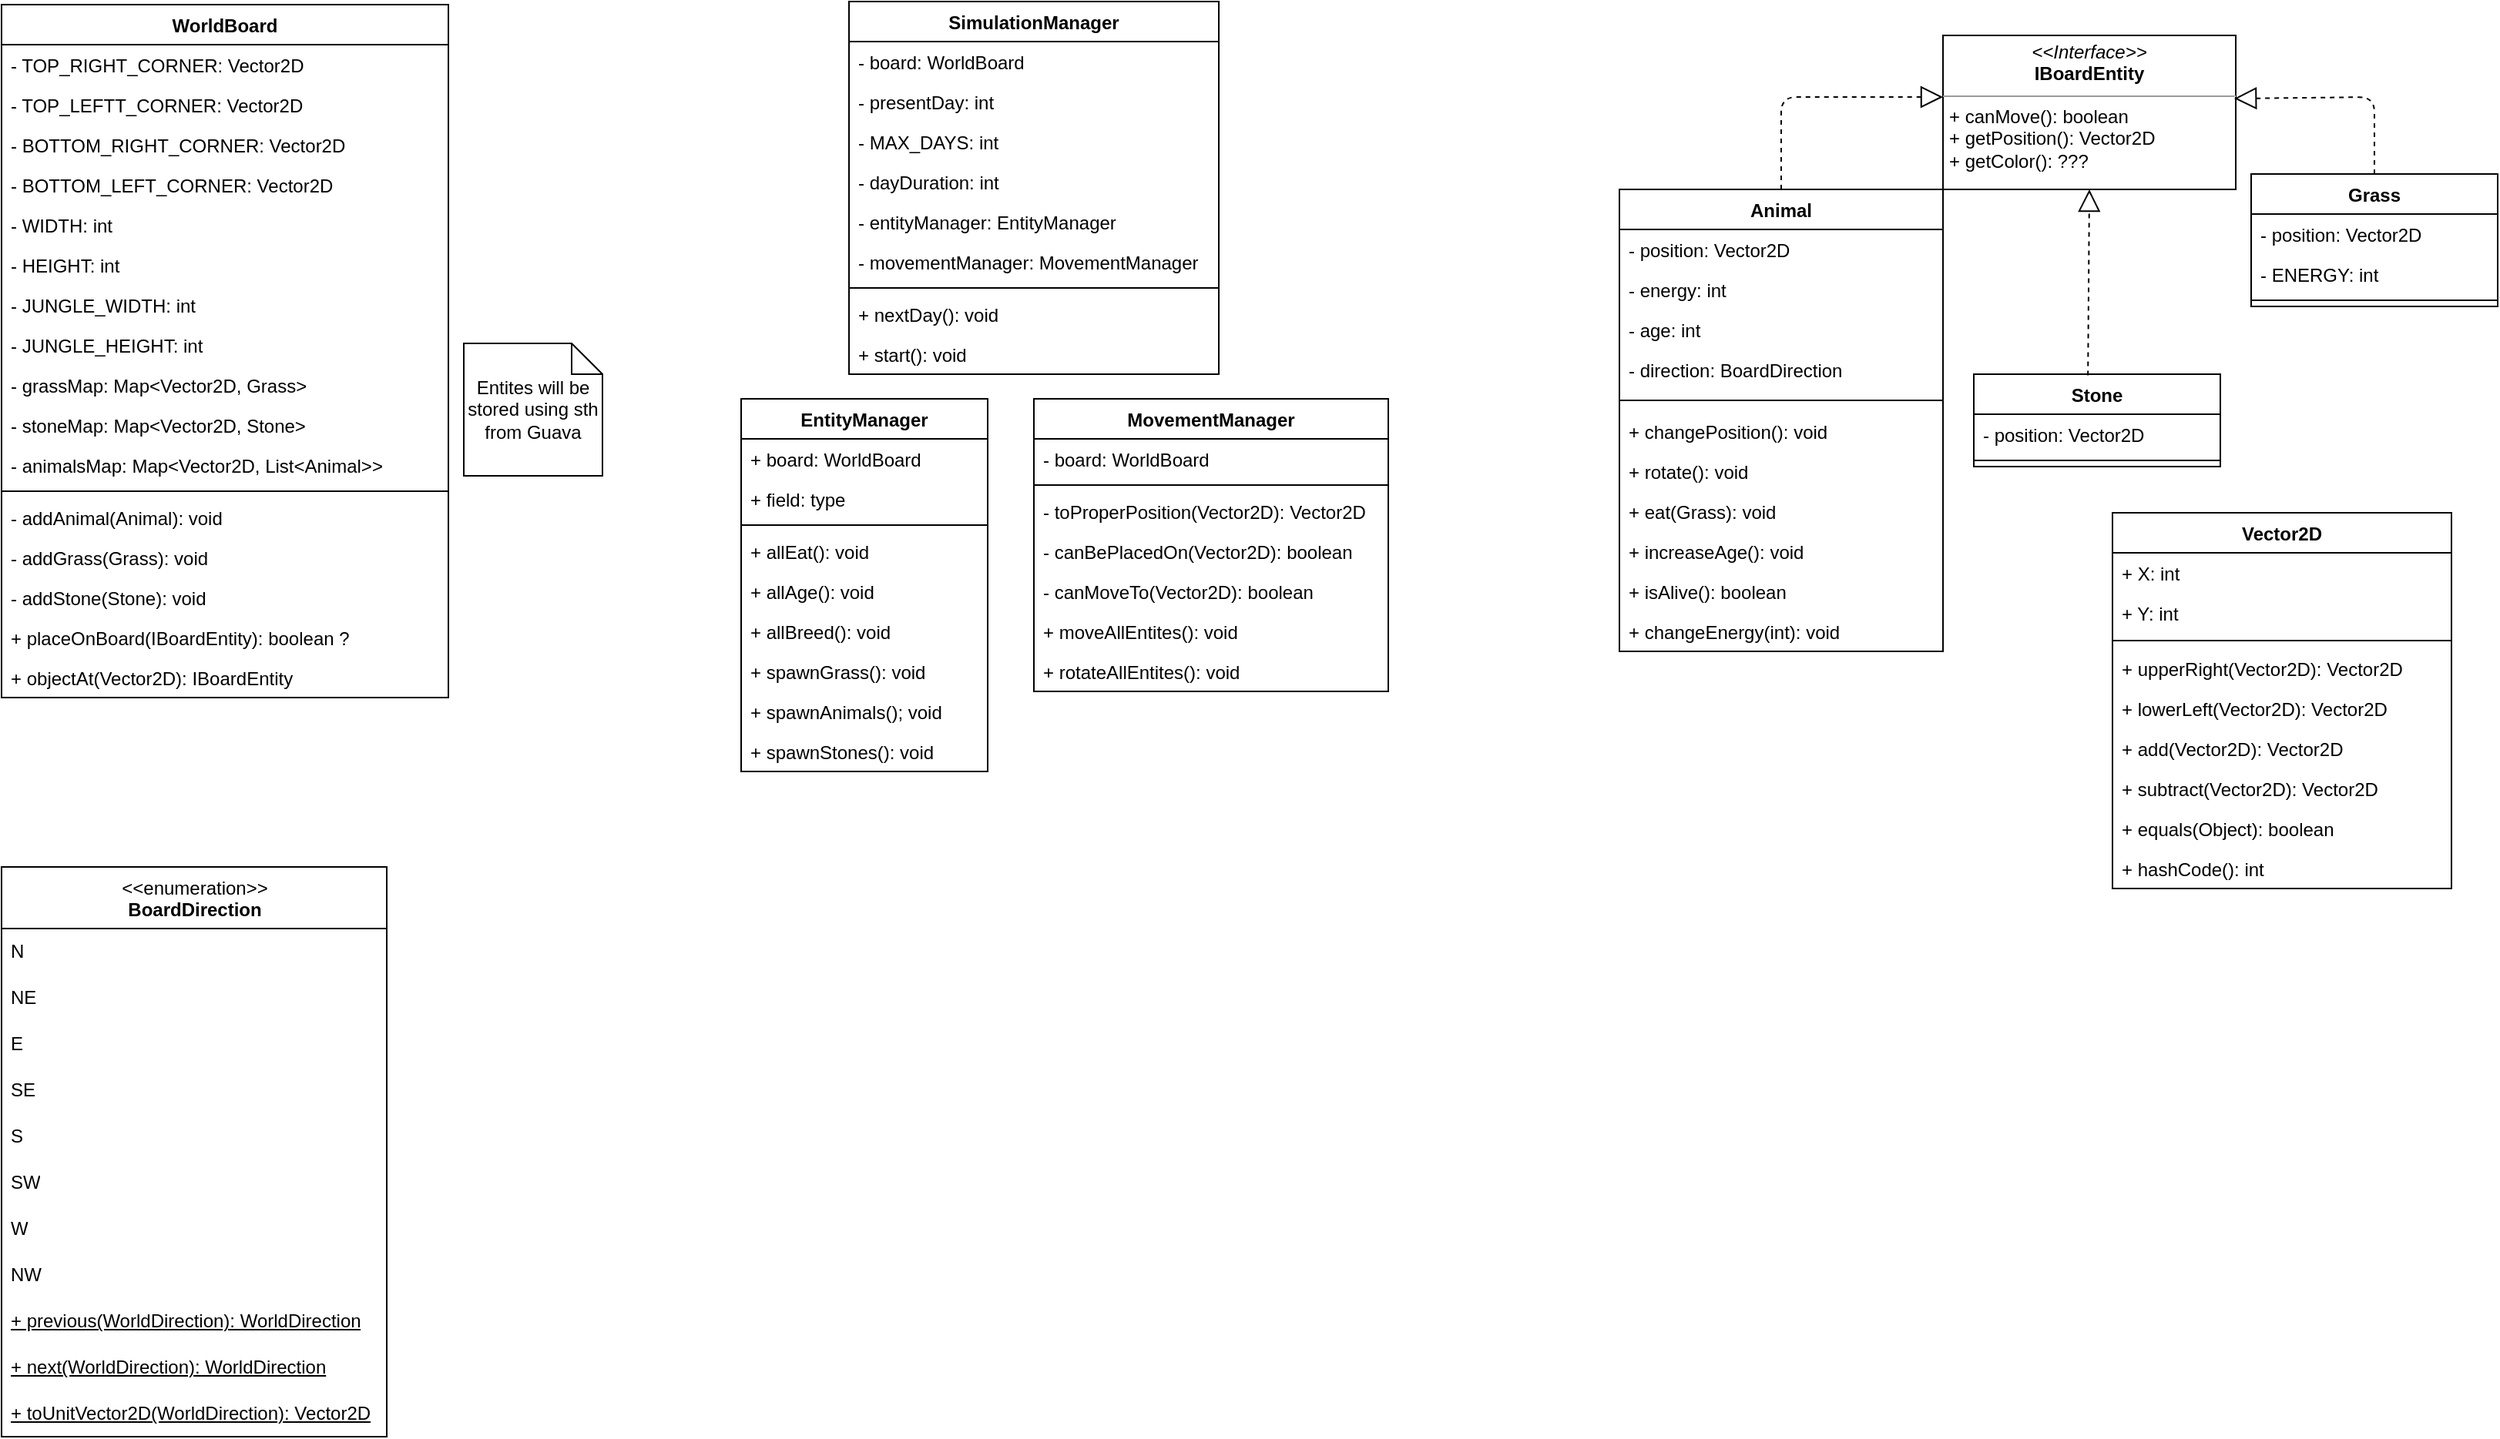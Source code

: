 <mxfile version="14.1.2" type="device"><diagram id="1Vbdvlsa4vweqU2Eb6dg" name="Page-1"><mxGraphModel dx="1662" dy="801" grid="1" gridSize="10" guides="1" tooltips="1" connect="1" arrows="1" fold="1" page="1" pageScale="1" pageWidth="3300" pageHeight="4681" math="0" shadow="0"><root><mxCell id="0"/><mxCell id="1" parent="0"/><mxCell id="aUTiM66Y3Ch4OsuS5eEc-45" value="Animal" style="swimlane;fontStyle=1;align=center;verticalAlign=top;childLayout=stackLayout;horizontal=1;startSize=26;horizontalStack=0;resizeParent=1;resizeParentMax=0;resizeLast=0;collapsible=1;marginBottom=0;" parent="1" vertex="1"><mxGeometry x="1090" y="160" width="210" height="300" as="geometry"/></mxCell><mxCell id="aUTiM66Y3Ch4OsuS5eEc-46" value="- position: Vector2D" style="text;strokeColor=none;fillColor=none;align=left;verticalAlign=top;spacingLeft=4;spacingRight=4;overflow=hidden;rotatable=0;points=[[0,0.5],[1,0.5]];portConstraint=eastwest;" parent="aUTiM66Y3Ch4OsuS5eEc-45" vertex="1"><mxGeometry y="26" width="210" height="26" as="geometry"/></mxCell><mxCell id="aUTiM66Y3Ch4OsuS5eEc-56" value="- energy: int" style="text;strokeColor=none;fillColor=none;align=left;verticalAlign=top;spacingLeft=4;spacingRight=4;overflow=hidden;rotatable=0;points=[[0,0.5],[1,0.5]];portConstraint=eastwest;" parent="aUTiM66Y3Ch4OsuS5eEc-45" vertex="1"><mxGeometry y="52" width="210" height="26" as="geometry"/></mxCell><mxCell id="aUTiM66Y3Ch4OsuS5eEc-55" value="- age: int" style="text;strokeColor=none;fillColor=none;align=left;verticalAlign=top;spacingLeft=4;spacingRight=4;overflow=hidden;rotatable=0;points=[[0,0.5],[1,0.5]];portConstraint=eastwest;" parent="aUTiM66Y3Ch4OsuS5eEc-45" vertex="1"><mxGeometry y="78" width="210" height="26" as="geometry"/></mxCell><mxCell id="aUTiM66Y3Ch4OsuS5eEc-54" value="- direction: BoardDirection&#10;" style="text;strokeColor=none;fillColor=none;align=left;verticalAlign=top;spacingLeft=4;spacingRight=4;overflow=hidden;rotatable=0;points=[[0,0.5],[1,0.5]];portConstraint=eastwest;" parent="aUTiM66Y3Ch4OsuS5eEc-45" vertex="1"><mxGeometry y="104" width="210" height="26" as="geometry"/></mxCell><mxCell id="aUTiM66Y3Ch4OsuS5eEc-47" value="" style="line;strokeWidth=1;fillColor=none;align=left;verticalAlign=middle;spacingTop=-1;spacingLeft=3;spacingRight=3;rotatable=0;labelPosition=right;points=[];portConstraint=eastwest;" parent="aUTiM66Y3Ch4OsuS5eEc-45" vertex="1"><mxGeometry y="130" width="210" height="14" as="geometry"/></mxCell><mxCell id="_FldrcLwrt1U6F06DF65-9" value="+ changePosition(): void" style="text;strokeColor=none;fillColor=none;align=left;verticalAlign=top;spacingLeft=4;spacingRight=4;overflow=hidden;rotatable=0;points=[[0,0.5],[1,0.5]];portConstraint=eastwest;" parent="aUTiM66Y3Ch4OsuS5eEc-45" vertex="1"><mxGeometry y="144" width="210" height="26" as="geometry"/></mxCell><mxCell id="_FldrcLwrt1U6F06DF65-10" value="+ rotate(): void" style="text;strokeColor=none;fillColor=none;align=left;verticalAlign=top;spacingLeft=4;spacingRight=4;overflow=hidden;rotatable=0;points=[[0,0.5],[1,0.5]];portConstraint=eastwest;" parent="aUTiM66Y3Ch4OsuS5eEc-45" vertex="1"><mxGeometry y="170" width="210" height="26" as="geometry"/></mxCell><mxCell id="_FldrcLwrt1U6F06DF65-11" value="+ eat(Grass): void" style="text;strokeColor=none;fillColor=none;align=left;verticalAlign=top;spacingLeft=4;spacingRight=4;overflow=hidden;rotatable=0;points=[[0,0.5],[1,0.5]];portConstraint=eastwest;" parent="aUTiM66Y3Ch4OsuS5eEc-45" vertex="1"><mxGeometry y="196" width="210" height="26" as="geometry"/></mxCell><mxCell id="XnEn1AcL9auTiLC6I03O-7" value="+ increaseAge(): void" style="text;strokeColor=none;fillColor=none;align=left;verticalAlign=top;spacingLeft=4;spacingRight=4;overflow=hidden;rotatable=0;points=[[0,0.5],[1,0.5]];portConstraint=eastwest;" parent="aUTiM66Y3Ch4OsuS5eEc-45" vertex="1"><mxGeometry y="222" width="210" height="26" as="geometry"/></mxCell><mxCell id="XnEn1AcL9auTiLC6I03O-8" value="+ isAlive(): boolean" style="text;strokeColor=none;fillColor=none;align=left;verticalAlign=top;spacingLeft=4;spacingRight=4;overflow=hidden;rotatable=0;points=[[0,0.5],[1,0.5]];portConstraint=eastwest;" parent="aUTiM66Y3Ch4OsuS5eEc-45" vertex="1"><mxGeometry y="248" width="210" height="26" as="geometry"/></mxCell><mxCell id="i3TPfsJWD-a07wjF-2YO-29" value="+ changeEnergy(int): void" style="text;strokeColor=none;fillColor=none;align=left;verticalAlign=top;spacingLeft=4;spacingRight=4;overflow=hidden;rotatable=0;points=[[0,0.5],[1,0.5]];portConstraint=eastwest;" parent="aUTiM66Y3Ch4OsuS5eEc-45" vertex="1"><mxGeometry y="274" width="210" height="26" as="geometry"/></mxCell><mxCell id="aUTiM66Y3Ch4OsuS5eEc-58" value="Vector2D" style="swimlane;fontStyle=1;align=center;verticalAlign=top;childLayout=stackLayout;horizontal=1;startSize=26;horizontalStack=0;resizeParent=1;resizeParentMax=0;resizeLast=0;collapsible=1;marginBottom=0;" parent="1" vertex="1"><mxGeometry x="1410" y="370" width="220" height="244" as="geometry"/></mxCell><mxCell id="aUTiM66Y3Ch4OsuS5eEc-59" value="+ X: int" style="text;strokeColor=none;fillColor=none;align=left;verticalAlign=top;spacingLeft=4;spacingRight=4;overflow=hidden;rotatable=0;points=[[0,0.5],[1,0.5]];portConstraint=eastwest;" parent="aUTiM66Y3Ch4OsuS5eEc-58" vertex="1"><mxGeometry y="26" width="220" height="26" as="geometry"/></mxCell><mxCell id="aUTiM66Y3Ch4OsuS5eEc-62" value="+ Y: int" style="text;strokeColor=none;fillColor=none;align=left;verticalAlign=top;spacingLeft=4;spacingRight=4;overflow=hidden;rotatable=0;points=[[0,0.5],[1,0.5]];portConstraint=eastwest;" parent="aUTiM66Y3Ch4OsuS5eEc-58" vertex="1"><mxGeometry y="52" width="220" height="26" as="geometry"/></mxCell><mxCell id="aUTiM66Y3Ch4OsuS5eEc-60" value="" style="line;strokeWidth=1;fillColor=none;align=left;verticalAlign=middle;spacingTop=-1;spacingLeft=3;spacingRight=3;rotatable=0;labelPosition=right;points=[];portConstraint=eastwest;" parent="aUTiM66Y3Ch4OsuS5eEc-58" vertex="1"><mxGeometry y="78" width="220" height="10" as="geometry"/></mxCell><mxCell id="_FldrcLwrt1U6F06DF65-2" value="+ upperRight(Vector2D): Vector2D" style="text;strokeColor=none;fillColor=none;align=left;verticalAlign=top;spacingLeft=4;spacingRight=4;overflow=hidden;rotatable=0;points=[[0,0.5],[1,0.5]];portConstraint=eastwest;" parent="aUTiM66Y3Ch4OsuS5eEc-58" vertex="1"><mxGeometry y="88" width="220" height="26" as="geometry"/></mxCell><mxCell id="_FldrcLwrt1U6F06DF65-3" value="+ lowerLeft(Vector2D): Vector2D" style="text;strokeColor=none;fillColor=none;align=left;verticalAlign=top;spacingLeft=4;spacingRight=4;overflow=hidden;rotatable=0;points=[[0,0.5],[1,0.5]];portConstraint=eastwest;" parent="aUTiM66Y3Ch4OsuS5eEc-58" vertex="1"><mxGeometry y="114" width="220" height="26" as="geometry"/></mxCell><mxCell id="_FldrcLwrt1U6F06DF65-4" value="+ add(Vector2D): Vector2D" style="text;strokeColor=none;fillColor=none;align=left;verticalAlign=top;spacingLeft=4;spacingRight=4;overflow=hidden;rotatable=0;points=[[0,0.5],[1,0.5]];portConstraint=eastwest;" parent="aUTiM66Y3Ch4OsuS5eEc-58" vertex="1"><mxGeometry y="140" width="220" height="26" as="geometry"/></mxCell><mxCell id="_FldrcLwrt1U6F06DF65-5" value="+ subtract(Vector2D): Vector2D" style="text;strokeColor=none;fillColor=none;align=left;verticalAlign=top;spacingLeft=4;spacingRight=4;overflow=hidden;rotatable=0;points=[[0,0.5],[1,0.5]];portConstraint=eastwest;" parent="aUTiM66Y3Ch4OsuS5eEc-58" vertex="1"><mxGeometry y="166" width="220" height="26" as="geometry"/></mxCell><mxCell id="_FldrcLwrt1U6F06DF65-6" value="+ equals(Object): boolean" style="text;strokeColor=none;fillColor=none;align=left;verticalAlign=top;spacingLeft=4;spacingRight=4;overflow=hidden;rotatable=0;points=[[0,0.5],[1,0.5]];portConstraint=eastwest;" parent="aUTiM66Y3Ch4OsuS5eEc-58" vertex="1"><mxGeometry y="192" width="220" height="26" as="geometry"/></mxCell><mxCell id="_FldrcLwrt1U6F06DF65-7" value="+ hashCode(): int" style="text;strokeColor=none;fillColor=none;align=left;verticalAlign=top;spacingLeft=4;spacingRight=4;overflow=hidden;rotatable=0;points=[[0,0.5],[1,0.5]];portConstraint=eastwest;" parent="aUTiM66Y3Ch4OsuS5eEc-58" vertex="1"><mxGeometry y="218" width="220" height="26" as="geometry"/></mxCell><mxCell id="aUTiM66Y3Ch4OsuS5eEc-63" value="SimulationManager" style="swimlane;fontStyle=1;align=center;verticalAlign=top;childLayout=stackLayout;horizontal=1;startSize=26;horizontalStack=0;resizeParent=1;resizeParentMax=0;resizeLast=0;collapsible=1;marginBottom=0;" parent="1" vertex="1"><mxGeometry x="590" y="38" width="240" height="242" as="geometry"/></mxCell><mxCell id="aUTiM66Y3Ch4OsuS5eEc-64" value="- board: WorldBoard" style="text;strokeColor=none;fillColor=none;align=left;verticalAlign=top;spacingLeft=4;spacingRight=4;overflow=hidden;rotatable=0;points=[[0,0.5],[1,0.5]];portConstraint=eastwest;" parent="aUTiM66Y3Ch4OsuS5eEc-63" vertex="1"><mxGeometry y="26" width="240" height="26" as="geometry"/></mxCell><mxCell id="aUTiM66Y3Ch4OsuS5eEc-67" value="- presentDay: int" style="text;strokeColor=none;fillColor=none;align=left;verticalAlign=top;spacingLeft=4;spacingRight=4;overflow=hidden;rotatable=0;points=[[0,0.5],[1,0.5]];portConstraint=eastwest;" parent="aUTiM66Y3Ch4OsuS5eEc-63" vertex="1"><mxGeometry y="52" width="240" height="26" as="geometry"/></mxCell><mxCell id="aUTiM66Y3Ch4OsuS5eEc-68" value="- MAX_DAYS: int" style="text;strokeColor=none;fillColor=none;align=left;verticalAlign=top;spacingLeft=4;spacingRight=4;overflow=hidden;rotatable=0;points=[[0,0.5],[1,0.5]];portConstraint=eastwest;" parent="aUTiM66Y3Ch4OsuS5eEc-63" vertex="1"><mxGeometry y="78" width="240" height="26" as="geometry"/></mxCell><mxCell id="i3TPfsJWD-a07wjF-2YO-30" value="- dayDuration: int" style="text;strokeColor=none;fillColor=none;align=left;verticalAlign=top;spacingLeft=4;spacingRight=4;overflow=hidden;rotatable=0;points=[[0,0.5],[1,0.5]];portConstraint=eastwest;" parent="aUTiM66Y3Ch4OsuS5eEc-63" vertex="1"><mxGeometry y="104" width="240" height="26" as="geometry"/></mxCell><mxCell id="i3TPfsJWD-a07wjF-2YO-18" value="- entityManager: EntityManager" style="text;strokeColor=none;fillColor=none;align=left;verticalAlign=top;spacingLeft=4;spacingRight=4;overflow=hidden;rotatable=0;points=[[0,0.5],[1,0.5]];portConstraint=eastwest;" parent="aUTiM66Y3Ch4OsuS5eEc-63" vertex="1"><mxGeometry y="130" width="240" height="26" as="geometry"/></mxCell><mxCell id="i3TPfsJWD-a07wjF-2YO-19" value="- movementManager: MovementManager" style="text;strokeColor=none;fillColor=none;align=left;verticalAlign=top;spacingLeft=4;spacingRight=4;overflow=hidden;rotatable=0;points=[[0,0.5],[1,0.5]];portConstraint=eastwest;" parent="aUTiM66Y3Ch4OsuS5eEc-63" vertex="1"><mxGeometry y="156" width="240" height="26" as="geometry"/></mxCell><mxCell id="aUTiM66Y3Ch4OsuS5eEc-65" value="" style="line;strokeWidth=1;fillColor=none;align=left;verticalAlign=middle;spacingTop=-1;spacingLeft=3;spacingRight=3;rotatable=0;labelPosition=right;points=[];portConstraint=eastwest;" parent="aUTiM66Y3Ch4OsuS5eEc-63" vertex="1"><mxGeometry y="182" width="240" height="8" as="geometry"/></mxCell><mxCell id="aUTiM66Y3Ch4OsuS5eEc-66" value="+ nextDay(): void" style="text;strokeColor=none;fillColor=none;align=left;verticalAlign=top;spacingLeft=4;spacingRight=4;overflow=hidden;rotatable=0;points=[[0,0.5],[1,0.5]];portConstraint=eastwest;" parent="aUTiM66Y3Ch4OsuS5eEc-63" vertex="1"><mxGeometry y="190" width="240" height="26" as="geometry"/></mxCell><mxCell id="i3TPfsJWD-a07wjF-2YO-16" value="+ start(): void" style="text;strokeColor=none;fillColor=none;align=left;verticalAlign=top;spacingLeft=4;spacingRight=4;overflow=hidden;rotatable=0;points=[[0,0.5],[1,0.5]];portConstraint=eastwest;" parent="aUTiM66Y3Ch4OsuS5eEc-63" vertex="1"><mxGeometry y="216" width="240" height="26" as="geometry"/></mxCell><mxCell id="aUTiM66Y3Ch4OsuS5eEc-75" value="Grass" style="swimlane;fontStyle=1;align=center;verticalAlign=top;childLayout=stackLayout;horizontal=1;startSize=26;horizontalStack=0;resizeParent=1;resizeParentMax=0;resizeLast=0;collapsible=1;marginBottom=0;" parent="1" vertex="1"><mxGeometry x="1500" y="150" width="160" height="86" as="geometry"/></mxCell><mxCell id="aUTiM66Y3Ch4OsuS5eEc-76" value="- position: Vector2D" style="text;strokeColor=none;fillColor=none;align=left;verticalAlign=top;spacingLeft=4;spacingRight=4;overflow=hidden;rotatable=0;points=[[0,0.5],[1,0.5]];portConstraint=eastwest;" parent="aUTiM66Y3Ch4OsuS5eEc-75" vertex="1"><mxGeometry y="26" width="160" height="26" as="geometry"/></mxCell><mxCell id="aUTiM66Y3Ch4OsuS5eEc-79" value="- ENERGY: int" style="text;strokeColor=none;fillColor=none;align=left;verticalAlign=top;spacingLeft=4;spacingRight=4;overflow=hidden;rotatable=0;points=[[0,0.5],[1,0.5]];portConstraint=eastwest;fontStyle=0" parent="aUTiM66Y3Ch4OsuS5eEc-75" vertex="1"><mxGeometry y="52" width="160" height="26" as="geometry"/></mxCell><mxCell id="aUTiM66Y3Ch4OsuS5eEc-77" value="" style="line;strokeWidth=1;fillColor=none;align=left;verticalAlign=middle;spacingTop=-1;spacingLeft=3;spacingRight=3;rotatable=0;labelPosition=right;points=[];portConstraint=eastwest;" parent="aUTiM66Y3Ch4OsuS5eEc-75" vertex="1"><mxGeometry y="78" width="160" height="8" as="geometry"/></mxCell><mxCell id="aUTiM66Y3Ch4OsuS5eEc-80" value="WorldBoard" style="swimlane;fontStyle=1;align=center;verticalAlign=top;childLayout=stackLayout;horizontal=1;startSize=26;horizontalStack=0;resizeParent=1;resizeParentMax=0;resizeLast=0;collapsible=1;marginBottom=0;" parent="1" vertex="1"><mxGeometry x="40" y="40" width="290" height="450" as="geometry"/></mxCell><mxCell id="aUTiM66Y3Ch4OsuS5eEc-81" value="- TOP_RIGHT_CORNER: Vector2D" style="text;strokeColor=none;fillColor=none;align=left;verticalAlign=top;spacingLeft=4;spacingRight=4;overflow=hidden;rotatable=0;points=[[0,0.5],[1,0.5]];portConstraint=eastwest;" parent="aUTiM66Y3Ch4OsuS5eEc-80" vertex="1"><mxGeometry y="26" width="290" height="26" as="geometry"/></mxCell><mxCell id="aUTiM66Y3Ch4OsuS5eEc-84" value="- TOP_LEFTT_CORNER: Vector2D" style="text;strokeColor=none;fillColor=none;align=left;verticalAlign=top;spacingLeft=4;spacingRight=4;overflow=hidden;rotatable=0;points=[[0,0.5],[1,0.5]];portConstraint=eastwest;" parent="aUTiM66Y3Ch4OsuS5eEc-80" vertex="1"><mxGeometry y="52" width="290" height="26" as="geometry"/></mxCell><mxCell id="aUTiM66Y3Ch4OsuS5eEc-85" value="- BOTTOM_RIGHT_CORNER: Vector2D" style="text;strokeColor=none;fillColor=none;align=left;verticalAlign=top;spacingLeft=4;spacingRight=4;overflow=hidden;rotatable=0;points=[[0,0.5],[1,0.5]];portConstraint=eastwest;" parent="aUTiM66Y3Ch4OsuS5eEc-80" vertex="1"><mxGeometry y="78" width="290" height="26" as="geometry"/></mxCell><mxCell id="aUTiM66Y3Ch4OsuS5eEc-86" value="- BOTTOM_LEFT_CORNER: Vector2D" style="text;strokeColor=none;fillColor=none;align=left;verticalAlign=top;spacingLeft=4;spacingRight=4;overflow=hidden;rotatable=0;points=[[0,0.5],[1,0.5]];portConstraint=eastwest;" parent="aUTiM66Y3Ch4OsuS5eEc-80" vertex="1"><mxGeometry y="104" width="290" height="26" as="geometry"/></mxCell><mxCell id="aUTiM66Y3Ch4OsuS5eEc-87" value="- WIDTH: int" style="text;strokeColor=none;fillColor=none;align=left;verticalAlign=top;spacingLeft=4;spacingRight=4;overflow=hidden;rotatable=0;points=[[0,0.5],[1,0.5]];portConstraint=eastwest;" parent="aUTiM66Y3Ch4OsuS5eEc-80" vertex="1"><mxGeometry y="130" width="290" height="26" as="geometry"/></mxCell><mxCell id="aUTiM66Y3Ch4OsuS5eEc-88" value="- HEIGHT: int" style="text;strokeColor=none;fillColor=none;align=left;verticalAlign=top;spacingLeft=4;spacingRight=4;overflow=hidden;rotatable=0;points=[[0,0.5],[1,0.5]];portConstraint=eastwest;" parent="aUTiM66Y3Ch4OsuS5eEc-80" vertex="1"><mxGeometry y="156" width="290" height="26" as="geometry"/></mxCell><mxCell id="aUTiM66Y3Ch4OsuS5eEc-89" value="- JUNGLE_WIDTH: int" style="text;strokeColor=none;fillColor=none;align=left;verticalAlign=top;spacingLeft=4;spacingRight=4;overflow=hidden;rotatable=0;points=[[0,0.5],[1,0.5]];portConstraint=eastwest;" parent="aUTiM66Y3Ch4OsuS5eEc-80" vertex="1"><mxGeometry y="182" width="290" height="26" as="geometry"/></mxCell><mxCell id="aUTiM66Y3Ch4OsuS5eEc-90" value="- JUNGLE_HEIGHT: int" style="text;strokeColor=none;fillColor=none;align=left;verticalAlign=top;spacingLeft=4;spacingRight=4;overflow=hidden;rotatable=0;points=[[0,0.5],[1,0.5]];portConstraint=eastwest;" parent="aUTiM66Y3Ch4OsuS5eEc-80" vertex="1"><mxGeometry y="208" width="290" height="26" as="geometry"/></mxCell><mxCell id="aUTiM66Y3Ch4OsuS5eEc-91" value="- grassMap: Map&lt;Vector2D, Grass&gt;" style="text;strokeColor=none;fillColor=none;align=left;verticalAlign=top;spacingLeft=4;spacingRight=4;overflow=hidden;rotatable=0;points=[[0,0.5],[1,0.5]];portConstraint=eastwest;" parent="aUTiM66Y3Ch4OsuS5eEc-80" vertex="1"><mxGeometry y="234" width="290" height="26" as="geometry"/></mxCell><mxCell id="xqUgJyKaOlC-YFBDsno5-2" value="- stoneMap: Map&lt;Vector2D, Stone&gt;" style="text;strokeColor=none;fillColor=none;align=left;verticalAlign=top;spacingLeft=4;spacingRight=4;overflow=hidden;rotatable=0;points=[[0,0.5],[1,0.5]];portConstraint=eastwest;" vertex="1" parent="aUTiM66Y3Ch4OsuS5eEc-80"><mxGeometry y="260" width="290" height="26" as="geometry"/></mxCell><mxCell id="aUTiM66Y3Ch4OsuS5eEc-92" value="- animalsMap: Map&lt;Vector2D, List&lt;Animal&gt;&gt;&#10;" style="text;strokeColor=none;fillColor=none;align=left;verticalAlign=top;spacingLeft=4;spacingRight=4;overflow=hidden;rotatable=0;points=[[0,0.5],[1,0.5]];portConstraint=eastwest;" parent="aUTiM66Y3Ch4OsuS5eEc-80" vertex="1"><mxGeometry y="286" width="290" height="26" as="geometry"/></mxCell><mxCell id="aUTiM66Y3Ch4OsuS5eEc-82" value="" style="line;strokeWidth=1;fillColor=none;align=left;verticalAlign=middle;spacingTop=-1;spacingLeft=3;spacingRight=3;rotatable=0;labelPosition=right;points=[];portConstraint=eastwest;" parent="aUTiM66Y3Ch4OsuS5eEc-80" vertex="1"><mxGeometry y="312" width="290" height="8" as="geometry"/></mxCell><mxCell id="i3TPfsJWD-a07wjF-2YO-22" value="- addAnimal(Animal): void" style="text;strokeColor=none;fillColor=none;align=left;verticalAlign=top;spacingLeft=4;spacingRight=4;overflow=hidden;rotatable=0;points=[[0,0.5],[1,0.5]];portConstraint=eastwest;" parent="aUTiM66Y3Ch4OsuS5eEc-80" vertex="1"><mxGeometry y="320" width="290" height="26" as="geometry"/></mxCell><mxCell id="i3TPfsJWD-a07wjF-2YO-23" value="- addGrass(Grass): void" style="text;strokeColor=none;fillColor=none;align=left;verticalAlign=top;spacingLeft=4;spacingRight=4;overflow=hidden;rotatable=0;points=[[0,0.5],[1,0.5]];portConstraint=eastwest;" parent="aUTiM66Y3Ch4OsuS5eEc-80" vertex="1"><mxGeometry y="346" width="290" height="26" as="geometry"/></mxCell><mxCell id="i3TPfsJWD-a07wjF-2YO-24" value="- addStone(Stone): void" style="text;strokeColor=none;fillColor=none;align=left;verticalAlign=top;spacingLeft=4;spacingRight=4;overflow=hidden;rotatable=0;points=[[0,0.5],[1,0.5]];portConstraint=eastwest;" parent="aUTiM66Y3Ch4OsuS5eEc-80" vertex="1"><mxGeometry y="372" width="290" height="26" as="geometry"/></mxCell><mxCell id="i3TPfsJWD-a07wjF-2YO-21" value="+ placeOnBoard(IBoardEntity): boolean ?" style="text;strokeColor=none;fillColor=none;align=left;verticalAlign=top;spacingLeft=4;spacingRight=4;overflow=hidden;rotatable=0;points=[[0,0.5],[1,0.5]];portConstraint=eastwest;" parent="aUTiM66Y3Ch4OsuS5eEc-80" vertex="1"><mxGeometry y="398" width="290" height="26" as="geometry"/></mxCell><mxCell id="aUTiM66Y3Ch4OsuS5eEc-83" value="+ objectAt(Vector2D): IBoardEntity" style="text;strokeColor=none;fillColor=none;align=left;verticalAlign=top;spacingLeft=4;spacingRight=4;overflow=hidden;rotatable=0;points=[[0,0.5],[1,0.5]];portConstraint=eastwest;" parent="aUTiM66Y3Ch4OsuS5eEc-80" vertex="1"><mxGeometry y="424" width="290" height="26" as="geometry"/></mxCell><mxCell id="aUTiM66Y3Ch4OsuS5eEc-93" value="&lt;p style=&quot;margin: 0px ; margin-top: 4px ; text-align: center&quot;&gt;&lt;i&gt;&amp;lt;&amp;lt;Interface&amp;gt;&amp;gt;&lt;/i&gt;&lt;br&gt;&lt;b&gt;IBoardEntity&lt;/b&gt;&lt;/p&gt;&lt;hr size=&quot;1&quot;&gt;&lt;p style=&quot;margin: 0px ; margin-left: 4px&quot;&gt;+ canMove(): boolean&lt;br&gt;+ getPosition(): Vector2D&lt;/p&gt;&lt;p style=&quot;margin: 0px ; margin-left: 4px&quot;&gt;+ getColor(): ???&lt;/p&gt;&lt;p style=&quot;margin: 0px ; margin-left: 4px&quot;&gt;&lt;br&gt;&lt;/p&gt;&lt;p style=&quot;margin: 0px ; margin-left: 4px&quot;&gt;&lt;br&gt;&lt;/p&gt;" style="verticalAlign=top;align=left;overflow=fill;fontSize=12;fontFamily=Helvetica;html=1;" parent="1" vertex="1"><mxGeometry x="1300" y="60" width="190" height="100" as="geometry"/></mxCell><mxCell id="aUTiM66Y3Ch4OsuS5eEc-94" value="EntityManager" style="swimlane;fontStyle=1;align=center;verticalAlign=top;childLayout=stackLayout;horizontal=1;startSize=26;horizontalStack=0;resizeParent=1;resizeParentMax=0;resizeLast=0;collapsible=1;marginBottom=0;" parent="1" vertex="1"><mxGeometry x="520" y="296" width="160" height="242" as="geometry"/></mxCell><mxCell id="aUTiM66Y3Ch4OsuS5eEc-95" value="+ board: WorldBoard" style="text;strokeColor=none;fillColor=none;align=left;verticalAlign=top;spacingLeft=4;spacingRight=4;overflow=hidden;rotatable=0;points=[[0,0.5],[1,0.5]];portConstraint=eastwest;" parent="aUTiM66Y3Ch4OsuS5eEc-94" vertex="1"><mxGeometry y="26" width="160" height="26" as="geometry"/></mxCell><mxCell id="i3TPfsJWD-a07wjF-2YO-10" value="+ field: type" style="text;strokeColor=none;fillColor=none;align=left;verticalAlign=top;spacingLeft=4;spacingRight=4;overflow=hidden;rotatable=0;points=[[0,0.5],[1,0.5]];portConstraint=eastwest;" parent="aUTiM66Y3Ch4OsuS5eEc-94" vertex="1"><mxGeometry y="52" width="160" height="26" as="geometry"/></mxCell><mxCell id="aUTiM66Y3Ch4OsuS5eEc-96" value="" style="line;strokeWidth=1;fillColor=none;align=left;verticalAlign=middle;spacingTop=-1;spacingLeft=3;spacingRight=3;rotatable=0;labelPosition=right;points=[];portConstraint=eastwest;" parent="aUTiM66Y3Ch4OsuS5eEc-94" vertex="1"><mxGeometry y="78" width="160" height="8" as="geometry"/></mxCell><mxCell id="aUTiM66Y3Ch4OsuS5eEc-97" value="+ allEat(): void" style="text;strokeColor=none;fillColor=none;align=left;verticalAlign=top;spacingLeft=4;spacingRight=4;overflow=hidden;rotatable=0;points=[[0,0.5],[1,0.5]];portConstraint=eastwest;" parent="aUTiM66Y3Ch4OsuS5eEc-94" vertex="1"><mxGeometry y="86" width="160" height="26" as="geometry"/></mxCell><mxCell id="i3TPfsJWD-a07wjF-2YO-11" value="+ allAge(): void" style="text;strokeColor=none;fillColor=none;align=left;verticalAlign=top;spacingLeft=4;spacingRight=4;overflow=hidden;rotatable=0;points=[[0,0.5],[1,0.5]];portConstraint=eastwest;" parent="aUTiM66Y3Ch4OsuS5eEc-94" vertex="1"><mxGeometry y="112" width="160" height="26" as="geometry"/></mxCell><mxCell id="i3TPfsJWD-a07wjF-2YO-12" value="+ allBreed(): void" style="text;strokeColor=none;fillColor=none;align=left;verticalAlign=top;spacingLeft=4;spacingRight=4;overflow=hidden;rotatable=0;points=[[0,0.5],[1,0.5]];portConstraint=eastwest;" parent="aUTiM66Y3Ch4OsuS5eEc-94" vertex="1"><mxGeometry y="138" width="160" height="26" as="geometry"/></mxCell><mxCell id="i3TPfsJWD-a07wjF-2YO-26" value="+ spawnGrass(): void" style="text;strokeColor=none;fillColor=none;align=left;verticalAlign=top;spacingLeft=4;spacingRight=4;overflow=hidden;rotatable=0;points=[[0,0.5],[1,0.5]];portConstraint=eastwest;" parent="aUTiM66Y3Ch4OsuS5eEc-94" vertex="1"><mxGeometry y="164" width="160" height="26" as="geometry"/></mxCell><mxCell id="i3TPfsJWD-a07wjF-2YO-27" value="+ spawnAnimals(); void" style="text;strokeColor=none;fillColor=none;align=left;verticalAlign=top;spacingLeft=4;spacingRight=4;overflow=hidden;rotatable=0;points=[[0,0.5],[1,0.5]];portConstraint=eastwest;" parent="aUTiM66Y3Ch4OsuS5eEc-94" vertex="1"><mxGeometry y="190" width="160" height="26" as="geometry"/></mxCell><mxCell id="i3TPfsJWD-a07wjF-2YO-28" value="+ spawnStones(): void" style="text;strokeColor=none;fillColor=none;align=left;verticalAlign=top;spacingLeft=4;spacingRight=4;overflow=hidden;rotatable=0;points=[[0,0.5],[1,0.5]];portConstraint=eastwest;" parent="aUTiM66Y3Ch4OsuS5eEc-94" vertex="1"><mxGeometry y="216" width="160" height="26" as="geometry"/></mxCell><mxCell id="aUTiM66Y3Ch4OsuS5eEc-98" value="MovementManager" style="swimlane;fontStyle=1;align=center;verticalAlign=top;childLayout=stackLayout;horizontal=1;startSize=26;horizontalStack=0;resizeParent=1;resizeParentMax=0;resizeLast=0;collapsible=1;marginBottom=0;" parent="1" vertex="1"><mxGeometry x="710" y="296" width="230" height="190" as="geometry"/></mxCell><mxCell id="aUTiM66Y3Ch4OsuS5eEc-99" value="- board: WorldBoard" style="text;strokeColor=none;fillColor=none;align=left;verticalAlign=top;spacingLeft=4;spacingRight=4;overflow=hidden;rotatable=0;points=[[0,0.5],[1,0.5]];portConstraint=eastwest;" parent="aUTiM66Y3Ch4OsuS5eEc-98" vertex="1"><mxGeometry y="26" width="230" height="26" as="geometry"/></mxCell><mxCell id="aUTiM66Y3Ch4OsuS5eEc-100" value="" style="line;strokeWidth=1;fillColor=none;align=left;verticalAlign=middle;spacingTop=-1;spacingLeft=3;spacingRight=3;rotatable=0;labelPosition=right;points=[];portConstraint=eastwest;" parent="aUTiM66Y3Ch4OsuS5eEc-98" vertex="1"><mxGeometry y="52" width="230" height="8" as="geometry"/></mxCell><mxCell id="i3TPfsJWD-a07wjF-2YO-42" value="- toProperPosition(Vector2D): Vector2D" style="text;strokeColor=none;fillColor=none;align=left;verticalAlign=top;spacingLeft=4;spacingRight=4;overflow=hidden;rotatable=0;points=[[0,0.5],[1,0.5]];portConstraint=eastwest;" parent="aUTiM66Y3Ch4OsuS5eEc-98" vertex="1"><mxGeometry y="60" width="230" height="26" as="geometry"/></mxCell><mxCell id="i3TPfsJWD-a07wjF-2YO-43" value="- canBePlacedOn(Vector2D): boolean" style="text;strokeColor=none;fillColor=none;align=left;verticalAlign=top;spacingLeft=4;spacingRight=4;overflow=hidden;rotatable=0;points=[[0,0.5],[1,0.5]];portConstraint=eastwest;" parent="aUTiM66Y3Ch4OsuS5eEc-98" vertex="1"><mxGeometry y="86" width="230" height="26" as="geometry"/></mxCell><mxCell id="i3TPfsJWD-a07wjF-2YO-44" value="- canMoveTo(Vector2D): boolean" style="text;strokeColor=none;fillColor=none;align=left;verticalAlign=top;spacingLeft=4;spacingRight=4;overflow=hidden;rotatable=0;points=[[0,0.5],[1,0.5]];portConstraint=eastwest;" parent="aUTiM66Y3Ch4OsuS5eEc-98" vertex="1"><mxGeometry y="112" width="230" height="26" as="geometry"/></mxCell><mxCell id="aUTiM66Y3Ch4OsuS5eEc-101" value="+ moveAllEntites(): void" style="text;strokeColor=none;fillColor=none;align=left;verticalAlign=top;spacingLeft=4;spacingRight=4;overflow=hidden;rotatable=0;points=[[0,0.5],[1,0.5]];portConstraint=eastwest;" parent="aUTiM66Y3Ch4OsuS5eEc-98" vertex="1"><mxGeometry y="138" width="230" height="26" as="geometry"/></mxCell><mxCell id="i3TPfsJWD-a07wjF-2YO-8" value="+ rotateAllEntites(): void" style="text;strokeColor=none;fillColor=none;align=left;verticalAlign=top;spacingLeft=4;spacingRight=4;overflow=hidden;rotatable=0;points=[[0,0.5],[1,0.5]];portConstraint=eastwest;" parent="aUTiM66Y3Ch4OsuS5eEc-98" vertex="1"><mxGeometry y="164" width="230" height="26" as="geometry"/></mxCell><mxCell id="_FldrcLwrt1U6F06DF65-18" value="&amp;lt;&amp;lt;enumeration&amp;gt;&amp;gt;&lt;br&gt;&lt;b&gt;BoardDirection&lt;/b&gt;" style="swimlane;fontStyle=0;align=center;verticalAlign=top;childLayout=stackLayout;horizontal=1;startSize=40;horizontalStack=0;resizeParent=1;resizeParentMax=0;resizeLast=0;collapsible=0;marginBottom=0;html=1;" parent="1" vertex="1"><mxGeometry x="40" y="600" width="250" height="370" as="geometry"/></mxCell><mxCell id="_FldrcLwrt1U6F06DF65-19" value="N&amp;nbsp;" style="text;html=1;strokeColor=none;fillColor=none;align=left;verticalAlign=middle;spacingLeft=4;spacingRight=4;overflow=hidden;rotatable=0;points=[[0,0.5],[1,0.5]];portConstraint=eastwest;" parent="_FldrcLwrt1U6F06DF65-18" vertex="1"><mxGeometry y="40" width="250" height="30" as="geometry"/></mxCell><mxCell id="_FldrcLwrt1U6F06DF65-20" value="NE" style="text;html=1;strokeColor=none;fillColor=none;align=left;verticalAlign=middle;spacingLeft=4;spacingRight=4;overflow=hidden;rotatable=0;points=[[0,0.5],[1,0.5]];portConstraint=eastwest;" parent="_FldrcLwrt1U6F06DF65-18" vertex="1"><mxGeometry y="70" width="250" height="30" as="geometry"/></mxCell><mxCell id="_FldrcLwrt1U6F06DF65-21" value="E" style="text;html=1;strokeColor=none;fillColor=none;align=left;verticalAlign=middle;spacingLeft=4;spacingRight=4;overflow=hidden;rotatable=0;points=[[0,0.5],[1,0.5]];portConstraint=eastwest;" parent="_FldrcLwrt1U6F06DF65-18" vertex="1"><mxGeometry y="100" width="250" height="30" as="geometry"/></mxCell><mxCell id="_FldrcLwrt1U6F06DF65-22" value="SE" style="text;html=1;strokeColor=none;fillColor=none;align=left;verticalAlign=middle;spacingLeft=4;spacingRight=4;overflow=hidden;rotatable=0;points=[[0,0.5],[1,0.5]];portConstraint=eastwest;" parent="_FldrcLwrt1U6F06DF65-18" vertex="1"><mxGeometry y="130" width="250" height="30" as="geometry"/></mxCell><mxCell id="_FldrcLwrt1U6F06DF65-23" value="S" style="text;html=1;strokeColor=none;fillColor=none;align=left;verticalAlign=middle;spacingLeft=4;spacingRight=4;overflow=hidden;rotatable=0;points=[[0,0.5],[1,0.5]];portConstraint=eastwest;" parent="_FldrcLwrt1U6F06DF65-18" vertex="1"><mxGeometry y="160" width="250" height="30" as="geometry"/></mxCell><mxCell id="_FldrcLwrt1U6F06DF65-24" value="SW" style="text;html=1;strokeColor=none;fillColor=none;align=left;verticalAlign=middle;spacingLeft=4;spacingRight=4;overflow=hidden;rotatable=0;points=[[0,0.5],[1,0.5]];portConstraint=eastwest;" parent="_FldrcLwrt1U6F06DF65-18" vertex="1"><mxGeometry y="190" width="250" height="30" as="geometry"/></mxCell><mxCell id="_FldrcLwrt1U6F06DF65-25" value="W" style="text;html=1;strokeColor=none;fillColor=none;align=left;verticalAlign=middle;spacingLeft=4;spacingRight=4;overflow=hidden;rotatable=0;points=[[0,0.5],[1,0.5]];portConstraint=eastwest;" parent="_FldrcLwrt1U6F06DF65-18" vertex="1"><mxGeometry y="220" width="250" height="30" as="geometry"/></mxCell><mxCell id="_FldrcLwrt1U6F06DF65-26" value="NW" style="text;html=1;strokeColor=none;fillColor=none;align=left;verticalAlign=middle;spacingLeft=4;spacingRight=4;overflow=hidden;rotatable=0;points=[[0,0.5],[1,0.5]];portConstraint=eastwest;" parent="_FldrcLwrt1U6F06DF65-18" vertex="1"><mxGeometry y="250" width="250" height="30" as="geometry"/></mxCell><mxCell id="XnEn1AcL9auTiLC6I03O-1" value="+ previous(WorldDirection): WorldDirection" style="text;html=1;strokeColor=none;fillColor=none;align=left;verticalAlign=middle;spacingLeft=4;spacingRight=4;overflow=hidden;rotatable=0;points=[[0,0.5],[1,0.5]];portConstraint=eastwest;fontStyle=4" parent="_FldrcLwrt1U6F06DF65-18" vertex="1"><mxGeometry y="280" width="250" height="30" as="geometry"/></mxCell><mxCell id="XnEn1AcL9auTiLC6I03O-2" value="+ next(WorldDirection): WorldDirection" style="text;html=1;strokeColor=none;fillColor=none;align=left;verticalAlign=middle;spacingLeft=4;spacingRight=4;overflow=hidden;rotatable=0;points=[[0,0.5],[1,0.5]];portConstraint=eastwest;fontStyle=4" parent="_FldrcLwrt1U6F06DF65-18" vertex="1"><mxGeometry y="310" width="250" height="30" as="geometry"/></mxCell><mxCell id="XnEn1AcL9auTiLC6I03O-3" value="+ toUnitVector2D(WorldDirection): Vector2D" style="text;html=1;strokeColor=none;fillColor=none;align=left;verticalAlign=middle;spacingLeft=4;spacingRight=4;overflow=hidden;rotatable=0;points=[[0,0.5],[1,0.5]];portConstraint=eastwest;fontStyle=4" parent="_FldrcLwrt1U6F06DF65-18" vertex="1"><mxGeometry y="340" width="250" height="30" as="geometry"/></mxCell><mxCell id="i3TPfsJWD-a07wjF-2YO-1" value="Stone" style="swimlane;fontStyle=1;align=center;verticalAlign=top;childLayout=stackLayout;horizontal=1;startSize=26;horizontalStack=0;resizeParent=1;resizeParentMax=0;resizeLast=0;collapsible=1;marginBottom=0;" parent="1" vertex="1"><mxGeometry x="1320" y="280" width="160" height="60" as="geometry"/></mxCell><mxCell id="i3TPfsJWD-a07wjF-2YO-2" value="- position: Vector2D" style="text;strokeColor=none;fillColor=none;align=left;verticalAlign=top;spacingLeft=4;spacingRight=4;overflow=hidden;rotatable=0;points=[[0,0.5],[1,0.5]];portConstraint=eastwest;" parent="i3TPfsJWD-a07wjF-2YO-1" vertex="1"><mxGeometry y="26" width="160" height="26" as="geometry"/></mxCell><mxCell id="i3TPfsJWD-a07wjF-2YO-3" value="" style="line;strokeWidth=1;fillColor=none;align=left;verticalAlign=middle;spacingTop=-1;spacingLeft=3;spacingRight=3;rotatable=0;labelPosition=right;points=[];portConstraint=eastwest;" parent="i3TPfsJWD-a07wjF-2YO-1" vertex="1"><mxGeometry y="52" width="160" height="8" as="geometry"/></mxCell><mxCell id="i3TPfsJWD-a07wjF-2YO-13" value="" style="endArrow=block;dashed=1;endFill=0;endSize=12;html=1;exitX=0.5;exitY=0;exitDx=0;exitDy=0;" parent="1" source="aUTiM66Y3Ch4OsuS5eEc-45" edge="1"><mxGeometry width="160" relative="1" as="geometry"><mxPoint x="760" y="410" as="sourcePoint"/><mxPoint x="1300" y="100" as="targetPoint"/><Array as="points"><mxPoint x="1195" y="100"/></Array></mxGeometry></mxCell><mxCell id="i3TPfsJWD-a07wjF-2YO-14" value="" style="endArrow=block;dashed=1;endFill=0;endSize=12;html=1;exitX=0.5;exitY=0;exitDx=0;exitDy=0;entryX=0.995;entryY=0.41;entryDx=0;entryDy=0;entryPerimeter=0;" parent="1" source="aUTiM66Y3Ch4OsuS5eEc-75" target="aUTiM66Y3Ch4OsuS5eEc-93" edge="1"><mxGeometry width="160" relative="1" as="geometry"><mxPoint x="1570" y="130" as="sourcePoint"/><mxPoint x="1670" y="70" as="targetPoint"/><Array as="points"><mxPoint x="1580" y="100"/></Array></mxGeometry></mxCell><mxCell id="i3TPfsJWD-a07wjF-2YO-15" value="" style="endArrow=block;dashed=1;endFill=0;endSize=12;html=1;exitX=0.463;exitY=0.012;exitDx=0;exitDy=0;entryX=0.5;entryY=1;entryDx=0;entryDy=0;exitPerimeter=0;" parent="1" source="i3TPfsJWD-a07wjF-2YO-1" target="aUTiM66Y3Ch4OsuS5eEc-93" edge="1"><mxGeometry width="160" relative="1" as="geometry"><mxPoint x="1450" y="270" as="sourcePoint"/><mxPoint x="1550" y="210" as="targetPoint"/><Array as="points"/></mxGeometry></mxCell><mxCell id="i3TPfsJWD-a07wjF-2YO-45" value="Entites will be stored using sth from Guava" style="shape=note;size=20;whiteSpace=wrap;html=1;" parent="1" vertex="1"><mxGeometry x="340" y="260" width="90" height="86" as="geometry"/></mxCell></root></mxGraphModel></diagram></mxfile>